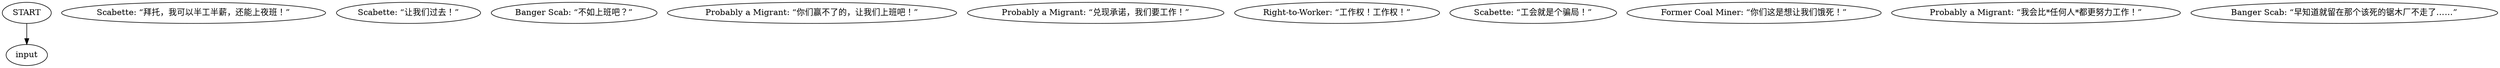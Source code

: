 # GATES / SCAB barks two
# a whole bunch of scabs barks for another location
# ==================================================
digraph G {
	  0 [label="START"];
	  1 [label="input"];
	  2 [label="Scabette: “拜托，我可以半工半薪，还能上夜班！”"];
	  3 [label="Scabette: “让我们过去！”"];
	  4 [label="Banger Scab: “不如上班吧？”"];
	  5 [label="Probably a Migrant: “你们赢不了的，让我们上班吧！”"];
	  6 [label="Probably a Migrant: “兑现承诺，我们要工作！”"];
	  8 [label="Right-to-Worker: “工作权！工作权！”"];
	  9 [label="Scabette: “工会就是个骗局！”"];
	  10 [label="Former Coal Miner: “你们这是想让我们饿死！”"];
	  11 [label="Probably a Migrant: “我会比*任何人*都更努力工作！”"];
	  12 [label="Banger Scab: “早知道就留在那个该死的锯木厂不走了……”"];
	  0 -> 1
}

